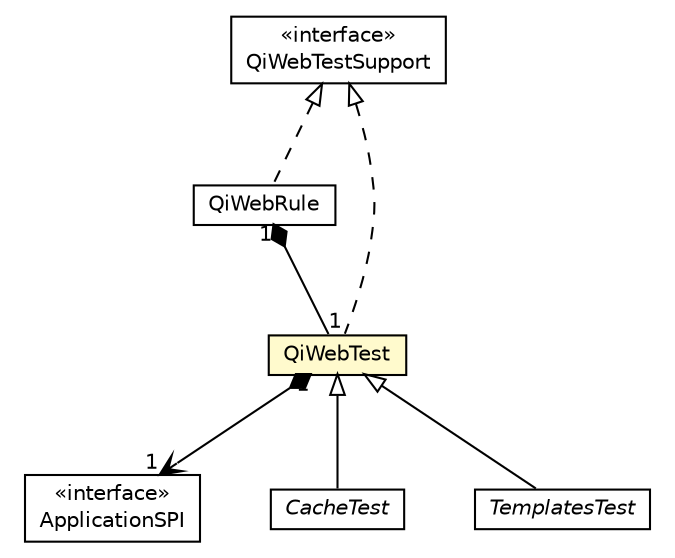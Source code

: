 #!/usr/local/bin/dot
#
# Class diagram 
# Generated by UMLGraph version R5_6-24-gf6e263 (http://www.umlgraph.org/)
#

digraph G {
	edge [fontname="Helvetica",fontsize=10,labelfontname="Helvetica",labelfontsize=10];
	node [fontname="Helvetica",fontsize=10,shape=plaintext];
	nodesep=0.25;
	ranksep=0.5;
	// org.qiweb.spi.ApplicationSPI
	c29564 [label=<<table title="org.qiweb.spi.ApplicationSPI" border="0" cellborder="1" cellspacing="0" cellpadding="2" port="p" href="../spi/ApplicationSPI.html">
		<tr><td><table border="0" cellspacing="0" cellpadding="1">
<tr><td align="center" balign="center"> &#171;interface&#187; </td></tr>
<tr><td align="center" balign="center"> ApplicationSPI </td></tr>
		</table></td></tr>
		</table>>, URL="../spi/ApplicationSPI.html", fontname="Helvetica", fontcolor="black", fontsize=10.0];
	// org.qiweb.test.QiWebRule
	c29587 [label=<<table title="org.qiweb.test.QiWebRule" border="0" cellborder="1" cellspacing="0" cellpadding="2" port="p" href="./QiWebRule.html">
		<tr><td><table border="0" cellspacing="0" cellpadding="1">
<tr><td align="center" balign="center"> QiWebRule </td></tr>
		</table></td></tr>
		</table>>, URL="./QiWebRule.html", fontname="Helvetica", fontcolor="black", fontsize=10.0];
	// org.qiweb.test.QiWebTest
	c29588 [label=<<table title="org.qiweb.test.QiWebTest" border="0" cellborder="1" cellspacing="0" cellpadding="2" port="p" bgcolor="lemonChiffon" href="./QiWebTest.html">
		<tr><td><table border="0" cellspacing="0" cellpadding="1">
<tr><td align="center" balign="center"> QiWebTest </td></tr>
		</table></td></tr>
		</table>>, URL="./QiWebTest.html", fontname="Helvetica", fontcolor="black", fontsize=10.0];
	// org.qiweb.test.QiWebTestSupport
	c29589 [label=<<table title="org.qiweb.test.QiWebTestSupport" border="0" cellborder="1" cellspacing="0" cellpadding="2" port="p" href="./QiWebTestSupport.html">
		<tr><td><table border="0" cellspacing="0" cellpadding="1">
<tr><td align="center" balign="center"> &#171;interface&#187; </td></tr>
<tr><td align="center" balign="center"> QiWebTestSupport </td></tr>
		</table></td></tr>
		</table>>, URL="./QiWebTestSupport.html", fontname="Helvetica", fontcolor="black", fontsize=10.0];
	// org.qiweb.test.cache.CacheTest
	c29590 [label=<<table title="org.qiweb.test.cache.CacheTest" border="0" cellborder="1" cellspacing="0" cellpadding="2" port="p" href="./cache/CacheTest.html">
		<tr><td><table border="0" cellspacing="0" cellpadding="1">
<tr><td align="center" balign="center"><font face="Helvetica-Oblique"> CacheTest </font></td></tr>
		</table></td></tr>
		</table>>, URL="./cache/CacheTest.html", fontname="Helvetica", fontcolor="black", fontsize=10.0];
	// org.qiweb.test.templates.TemplatesTest
	c29592 [label=<<table title="org.qiweb.test.templates.TemplatesTest" border="0" cellborder="1" cellspacing="0" cellpadding="2" port="p" href="./templates/TemplatesTest.html">
		<tr><td><table border="0" cellspacing="0" cellpadding="1">
<tr><td align="center" balign="center"><font face="Helvetica-Oblique"> TemplatesTest </font></td></tr>
		</table></td></tr>
		</table>>, URL="./templates/TemplatesTest.html", fontname="Helvetica", fontcolor="black", fontsize=10.0];
	//org.qiweb.test.QiWebRule implements org.qiweb.test.QiWebTestSupport
	c29589:p -> c29587:p [dir=back,arrowtail=empty,style=dashed];
	// org.qiweb.test.QiWebRule COMPOSED org.qiweb.test.QiWebTest
	c29587:p -> c29588:p [taillabel="1", label="", headlabel="1", fontname="Helvetica", fontcolor="black", fontsize=10.0, color="black", arrowhead=none, arrowtail=diamond, dir=both];
	//org.qiweb.test.QiWebTest implements org.qiweb.test.QiWebTestSupport
	c29589:p -> c29588:p [dir=back,arrowtail=empty,style=dashed];
	// org.qiweb.test.QiWebTest NAVCOMPOSED org.qiweb.spi.ApplicationSPI
	c29588:p -> c29564:p [taillabel="1", label="", headlabel="1", fontname="Helvetica", fontcolor="black", fontsize=10.0, color="black", arrowhead=open, arrowtail=diamond, dir=both];
	//org.qiweb.test.cache.CacheTest extends org.qiweb.test.QiWebTest
	c29588:p -> c29590:p [dir=back,arrowtail=empty];
	//org.qiweb.test.templates.TemplatesTest extends org.qiweb.test.QiWebTest
	c29588:p -> c29592:p [dir=back,arrowtail=empty];
}

